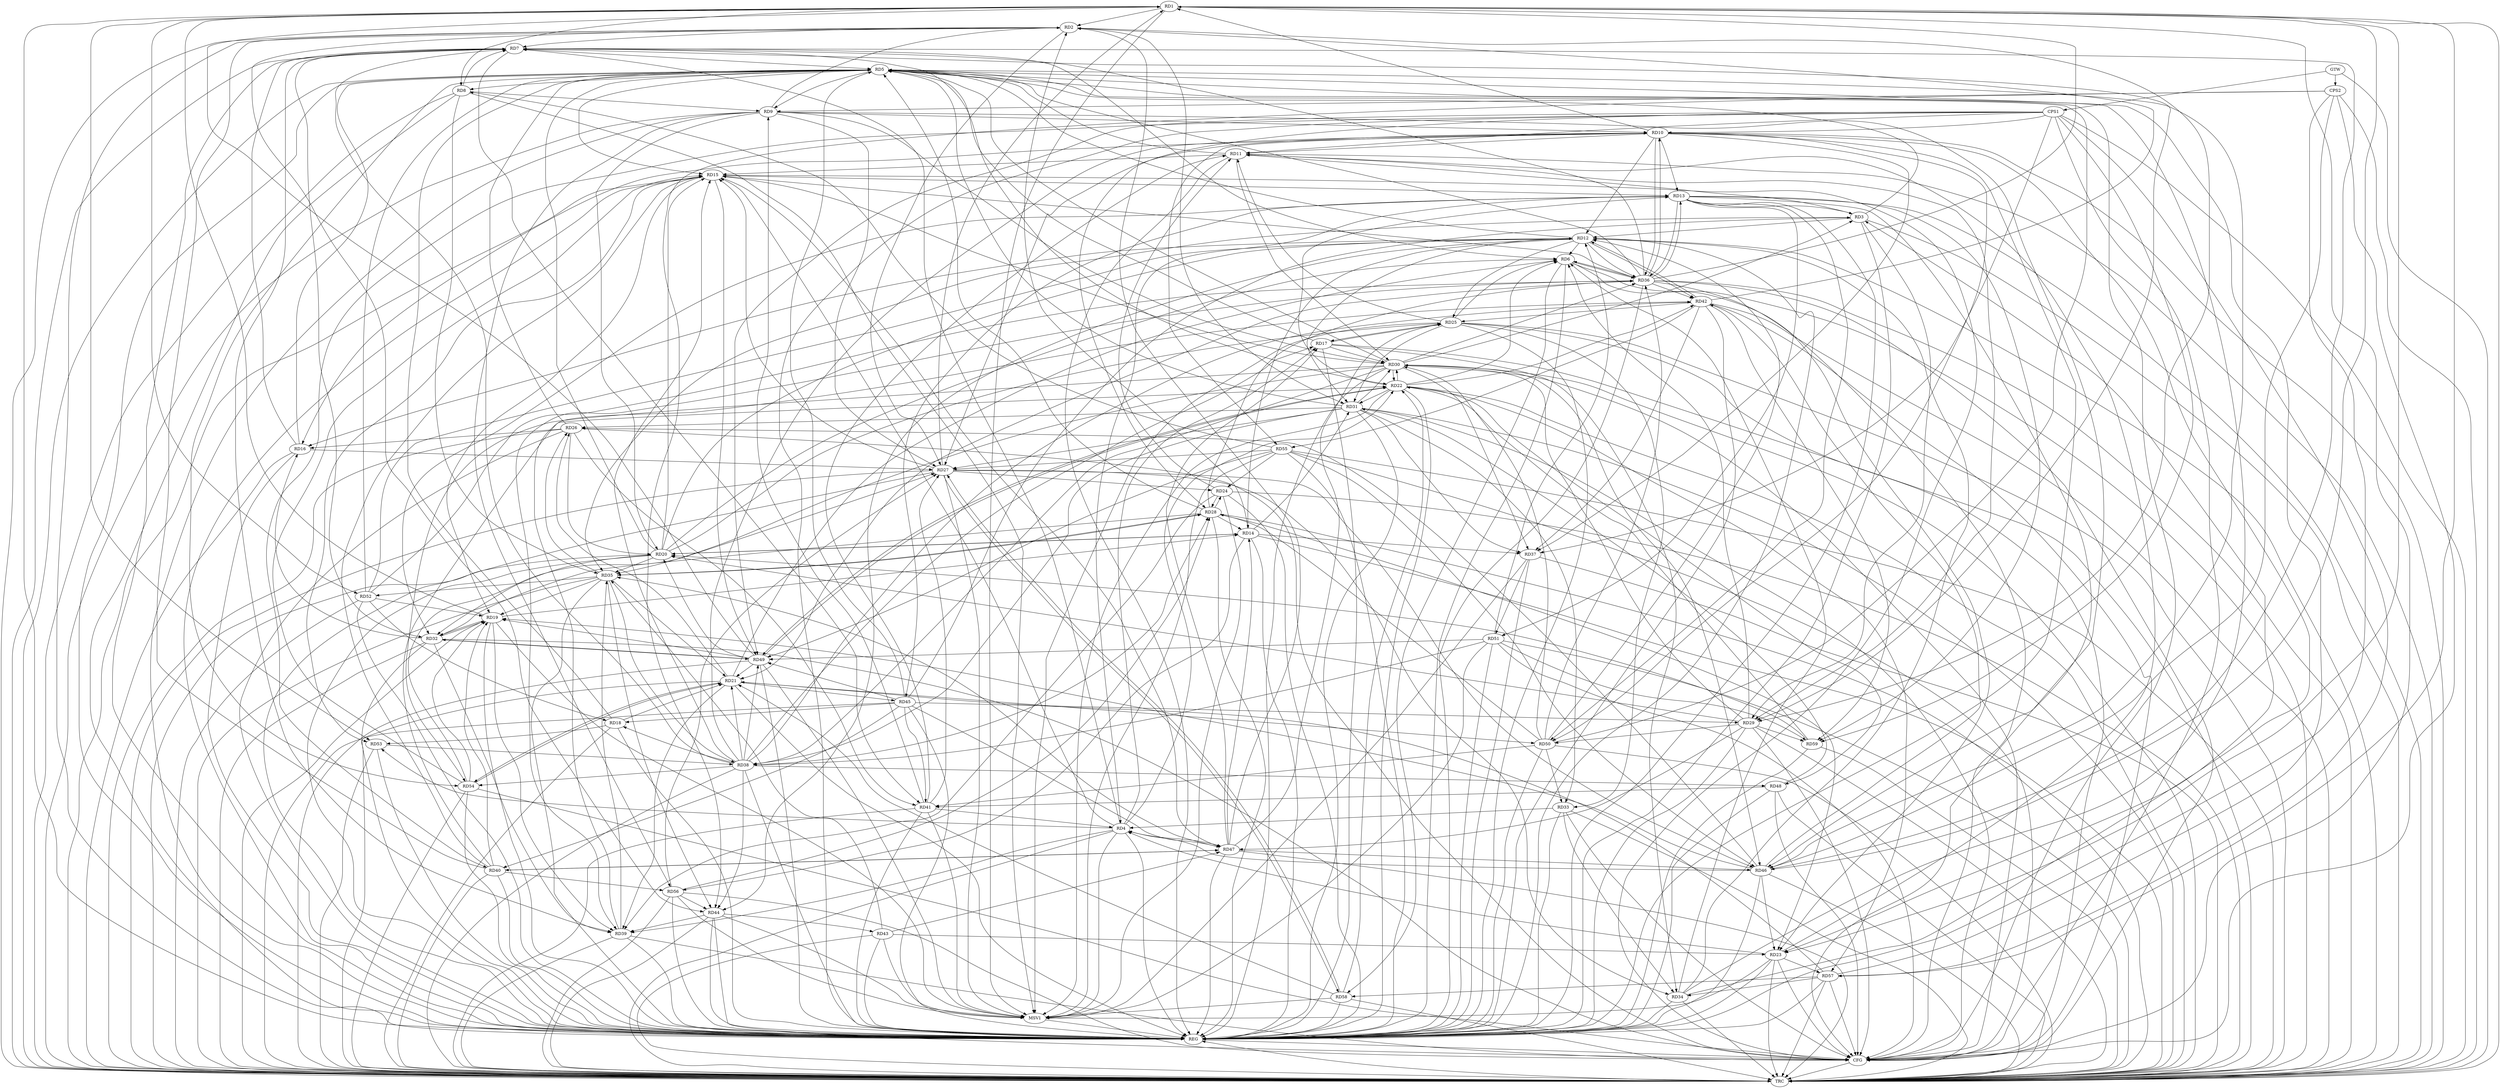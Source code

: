 strict digraph G {
  RD1 [ label="RD1" ];
  RD2 [ label="RD2" ];
  RD3 [ label="RD3" ];
  RD4 [ label="RD4" ];
  RD5 [ label="RD5" ];
  RD6 [ label="RD6" ];
  RD7 [ label="RD7" ];
  RD8 [ label="RD8" ];
  RD9 [ label="RD9" ];
  RD10 [ label="RD10" ];
  RD11 [ label="RD11" ];
  RD12 [ label="RD12" ];
  RD13 [ label="RD13" ];
  RD14 [ label="RD14" ];
  RD15 [ label="RD15" ];
  RD16 [ label="RD16" ];
  RD17 [ label="RD17" ];
  RD18 [ label="RD18" ];
  RD19 [ label="RD19" ];
  RD20 [ label="RD20" ];
  RD21 [ label="RD21" ];
  RD22 [ label="RD22" ];
  RD23 [ label="RD23" ];
  RD24 [ label="RD24" ];
  RD25 [ label="RD25" ];
  RD26 [ label="RD26" ];
  RD27 [ label="RD27" ];
  RD28 [ label="RD28" ];
  RD29 [ label="RD29" ];
  RD30 [ label="RD30" ];
  RD31 [ label="RD31" ];
  RD32 [ label="RD32" ];
  RD33 [ label="RD33" ];
  RD34 [ label="RD34" ];
  RD35 [ label="RD35" ];
  RD36 [ label="RD36" ];
  RD37 [ label="RD37" ];
  RD38 [ label="RD38" ];
  RD39 [ label="RD39" ];
  RD40 [ label="RD40" ];
  RD41 [ label="RD41" ];
  RD42 [ label="RD42" ];
  RD43 [ label="RD43" ];
  RD44 [ label="RD44" ];
  RD45 [ label="RD45" ];
  RD46 [ label="RD46" ];
  RD47 [ label="RD47" ];
  RD48 [ label="RD48" ];
  RD49 [ label="RD49" ];
  RD50 [ label="RD50" ];
  RD51 [ label="RD51" ];
  RD52 [ label="RD52" ];
  RD53 [ label="RD53" ];
  RD54 [ label="RD54" ];
  RD55 [ label="RD55" ];
  RD56 [ label="RD56" ];
  RD57 [ label="RD57" ];
  RD58 [ label="RD58" ];
  RD59 [ label="RD59" ];
  CPS1 [ label="CPS1" ];
  CPS2 [ label="CPS2" ];
  GTW [ label="GTW" ];
  REG [ label="REG" ];
  CFG [ label="CFG" ];
  TRC [ label="TRC" ];
  MSV1 [ label="MSV1" ];
  RD1 -> RD2;
  RD1 -> RD8;
  RD10 -> RD1;
  RD19 -> RD1;
  RD1 -> RD23;
  RD27 -> RD1;
  RD36 -> RD1;
  RD1 -> RD46;
  RD49 -> RD1;
  RD1 -> RD52;
  RD1 -> RD53;
  RD1 -> RD57;
  RD2 -> RD7;
  RD9 -> RD2;
  RD14 -> RD2;
  RD2 -> RD27;
  RD2 -> RD29;
  RD2 -> RD31;
  RD40 -> RD2;
  RD42 -> RD2;
  RD2 -> RD44;
  RD47 -> RD2;
  RD3 -> RD11;
  RD3 -> RD12;
  RD13 -> RD3;
  RD3 -> RD29;
  RD30 -> RD3;
  RD34 -> RD3;
  RD3 -> RD35;
  RD45 -> RD3;
  RD4 -> RD7;
  RD13 -> RD4;
  RD4 -> RD15;
  RD4 -> RD17;
  RD4 -> RD22;
  RD23 -> RD4;
  RD33 -> RD4;
  RD4 -> RD39;
  RD41 -> RD4;
  RD46 -> RD4;
  RD4 -> RD47;
  RD4 -> RD53;
  RD5 -> RD8;
  RD5 -> RD9;
  RD5 -> RD15;
  RD5 -> RD54;
  RD7 -> RD6;
  RD12 -> RD6;
  RD20 -> RD6;
  RD21 -> RD6;
  RD22 -> RD6;
  RD25 -> RD6;
  RD29 -> RD6;
  RD34 -> RD6;
  RD6 -> RD36;
  RD36 -> RD6;
  RD6 -> RD58;
  RD8 -> RD7;
  RD16 -> RD7;
  RD7 -> RD22;
  RD7 -> RD29;
  RD7 -> RD32;
  RD36 -> RD7;
  RD38 -> RD7;
  RD7 -> RD39;
  RD7 -> RD41;
  RD46 -> RD7;
  RD8 -> RD9;
  RD8 -> RD35;
  RD55 -> RD8;
  RD9 -> RD10;
  RD9 -> RD20;
  RD9 -> RD27;
  RD9 -> RD30;
  RD41 -> RD9;
  RD9 -> RD56;
  RD10 -> RD11;
  RD10 -> RD12;
  RD10 -> RD13;
  RD10 -> RD16;
  RD10 -> RD23;
  RD10 -> RD27;
  RD10 -> RD36;
  RD36 -> RD10;
  RD10 -> RD37;
  RD38 -> RD10;
  RD10 -> RD50;
  RD10 -> RD55;
  RD11 -> RD15;
  RD23 -> RD11;
  RD24 -> RD11;
  RD25 -> RD11;
  RD11 -> RD29;
  RD11 -> RD30;
  RD41 -> RD11;
  RD12 -> RD14;
  RD12 -> RD16;
  RD20 -> RD12;
  RD12 -> RD25;
  RD12 -> RD31;
  RD34 -> RD12;
  RD12 -> RD36;
  RD12 -> RD42;
  RD42 -> RD12;
  RD12 -> RD44;
  RD50 -> RD12;
  RD51 -> RD12;
  RD52 -> RD12;
  RD15 -> RD13;
  RD22 -> RD13;
  RD13 -> RD32;
  RD13 -> RD36;
  RD36 -> RD13;
  RD13 -> RD45;
  RD13 -> RD46;
  RD13 -> RD50;
  RD13 -> RD51;
  RD13 -> RD59;
  RD19 -> RD14;
  RD14 -> RD20;
  RD20 -> RD14;
  RD28 -> RD14;
  RD14 -> RD31;
  RD14 -> RD37;
  RD47 -> RD14;
  RD14 -> RD56;
  RD15 -> RD19;
  RD20 -> RD15;
  RD27 -> RD15;
  RD30 -> RD15;
  RD36 -> RD15;
  RD38 -> RD15;
  RD40 -> RD15;
  RD15 -> RD47;
  RD15 -> RD49;
  RD15 -> RD53;
  RD54 -> RD15;
  RD26 -> RD16;
  RD16 -> RD27;
  RD32 -> RD16;
  RD17 -> RD25;
  RD25 -> RD17;
  RD17 -> RD30;
  RD17 -> RD34;
  RD38 -> RD17;
  RD47 -> RD17;
  RD18 -> RD21;
  RD38 -> RD18;
  RD45 -> RD18;
  RD52 -> RD18;
  RD18 -> RD53;
  RD19 -> RD32;
  RD32 -> RD19;
  RD35 -> RD19;
  RD19 -> RD39;
  RD40 -> RD19;
  RD46 -> RD19;
  RD49 -> RD19;
  RD52 -> RD19;
  RD54 -> RD19;
  RD20 -> RD25;
  RD26 -> RD20;
  RD29 -> RD20;
  RD20 -> RD32;
  RD20 -> RD35;
  RD49 -> RD20;
  RD59 -> RD20;
  RD21 -> RD26;
  RD35 -> RD21;
  RD36 -> RD21;
  RD38 -> RD21;
  RD21 -> RD39;
  RD21 -> RD45;
  RD49 -> RD21;
  RD21 -> RD50;
  RD21 -> RD54;
  RD54 -> RD21;
  RD57 -> RD21;
  RD58 -> RD21;
  RD22 -> RD30;
  RD30 -> RD22;
  RD22 -> RD31;
  RD40 -> RD22;
  RD22 -> RD42;
  RD22 -> RD48;
  RD22 -> RD49;
  RD49 -> RD22;
  RD22 -> RD57;
  RD58 -> RD22;
  RD59 -> RD22;
  RD28 -> RD23;
  RD36 -> RD23;
  RD43 -> RD23;
  RD46 -> RD23;
  RD23 -> RD57;
  RD27 -> RD24;
  RD24 -> RD28;
  RD28 -> RD24;
  RD24 -> RD39;
  RD55 -> RD24;
  RD25 -> RD31;
  RD25 -> RD33;
  RD42 -> RD25;
  RD47 -> RD25;
  RD31 -> RD26;
  RD35 -> RD26;
  RD26 -> RD41;
  RD46 -> RD26;
  RD31 -> RD27;
  RD27 -> RD34;
  RD41 -> RD27;
  RD27 -> RD46;
  RD54 -> RD27;
  RD55 -> RD27;
  RD56 -> RD27;
  RD27 -> RD58;
  RD58 -> RD27;
  RD28 -> RD32;
  RD28 -> RD35;
  RD35 -> RD28;
  RD28 -> RD36;
  RD38 -> RD28;
  RD50 -> RD28;
  RD56 -> RD28;
  RD29 -> RD30;
  RD45 -> RD29;
  RD29 -> RD47;
  RD29 -> RD50;
  RD29 -> RD59;
  RD31 -> RD30;
  RD30 -> RD35;
  RD30 -> RD36;
  RD30 -> RD37;
  RD30 -> RD38;
  RD30 -> RD46;
  RD50 -> RD30;
  RD30 -> RD54;
  RD31 -> RD33;
  RD31 -> RD37;
  RD31 -> RD38;
  RD48 -> RD31;
  RD32 -> RD39;
  RD32 -> RD49;
  RD49 -> RD32;
  RD33 -> RD34;
  RD50 -> RD33;
  RD57 -> RD34;
  RD35 -> RD38;
  RD39 -> RD35;
  RD43 -> RD35;
  RD35 -> RD44;
  RD47 -> RD35;
  RD35 -> RD52;
  RD36 -> RD39;
  RD36 -> RD42;
  RD50 -> RD36;
  RD52 -> RD36;
  RD42 -> RD37;
  RD37 -> RD51;
  RD38 -> RD42;
  RD38 -> RD44;
  RD38 -> RD48;
  RD38 -> RD49;
  RD51 -> RD38;
  RD53 -> RD38;
  RD38 -> RD54;
  RD39 -> RD42;
  RD44 -> RD39;
  RD45 -> RD40;
  RD40 -> RD47;
  RD47 -> RD40;
  RD40 -> RD56;
  RD45 -> RD41;
  RD48 -> RD41;
  RD50 -> RD41;
  RD46 -> RD42;
  RD42 -> RD55;
  RD42 -> RD59;
  RD44 -> RD43;
  RD43 -> RD47;
  RD56 -> RD44;
  RD45 -> RD47;
  RD45 -> RD49;
  RD47 -> RD46;
  RD55 -> RD46;
  RD51 -> RD49;
  RD55 -> RD49;
  RD51 -> RD59;
  RD57 -> RD58;
  CPS1 -> RD11;
  CPS1 -> RD59;
  CPS1 -> RD28;
  CPS1 -> RD57;
  CPS1 -> RD40;
  CPS1 -> RD37;
  CPS1 -> RD49;
  CPS1 -> RD10;
  CPS2 -> RD46;
  CPS2 -> RD44;
  CPS2 -> RD9;
  GTW -> CPS1;
  GTW -> CPS2;
  RD1 -> REG;
  RD2 -> REG;
  RD3 -> REG;
  RD4 -> REG;
  RD5 -> REG;
  RD6 -> REG;
  RD7 -> REG;
  RD8 -> REG;
  RD9 -> REG;
  RD10 -> REG;
  RD11 -> REG;
  RD12 -> REG;
  RD13 -> REG;
  RD14 -> REG;
  RD15 -> REG;
  RD16 -> REG;
  RD17 -> REG;
  RD18 -> REG;
  RD19 -> REG;
  RD20 -> REG;
  RD21 -> REG;
  RD22 -> REG;
  RD23 -> REG;
  RD24 -> REG;
  RD25 -> REG;
  RD26 -> REG;
  RD27 -> REG;
  RD28 -> REG;
  RD29 -> REG;
  RD30 -> REG;
  RD31 -> REG;
  RD32 -> REG;
  RD33 -> REG;
  RD34 -> REG;
  RD35 -> REG;
  RD36 -> REG;
  RD37 -> REG;
  RD38 -> REG;
  RD39 -> REG;
  RD40 -> REG;
  RD41 -> REG;
  RD42 -> REG;
  RD43 -> REG;
  RD44 -> REG;
  RD45 -> REG;
  RD46 -> REG;
  RD47 -> REG;
  RD48 -> REG;
  RD49 -> REG;
  RD50 -> REG;
  RD51 -> REG;
  RD52 -> REG;
  RD53 -> REG;
  RD54 -> REG;
  RD55 -> REG;
  RD56 -> REG;
  RD57 -> REG;
  RD58 -> REG;
  RD59 -> REG;
  CPS1 -> REG;
  CPS2 -> REG;
  RD54 -> CFG;
  RD55 -> CFG;
  RD15 -> CFG;
  CPS1 -> CFG;
  RD39 -> CFG;
  RD51 -> CFG;
  RD30 -> CFG;
  RD9 -> CFG;
  RD26 -> CFG;
  RD36 -> CFG;
  RD29 -> CFG;
  RD25 -> CFG;
  RD5 -> CFG;
  RD23 -> CFG;
  RD42 -> CFG;
  RD31 -> CFG;
  RD56 -> CFG;
  RD1 -> CFG;
  RD57 -> CFG;
  RD33 -> CFG;
  RD44 -> CFG;
  RD6 -> CFG;
  CPS2 -> CFG;
  RD48 -> CFG;
  RD32 -> CFG;
  REG -> CFG;
  RD1 -> TRC;
  RD2 -> TRC;
  RD3 -> TRC;
  RD4 -> TRC;
  RD5 -> TRC;
  RD6 -> TRC;
  RD7 -> TRC;
  RD8 -> TRC;
  RD9 -> TRC;
  RD10 -> TRC;
  RD11 -> TRC;
  RD12 -> TRC;
  RD13 -> TRC;
  RD14 -> TRC;
  RD15 -> TRC;
  RD16 -> TRC;
  RD17 -> TRC;
  RD18 -> TRC;
  RD19 -> TRC;
  RD20 -> TRC;
  RD21 -> TRC;
  RD22 -> TRC;
  RD23 -> TRC;
  RD24 -> TRC;
  RD25 -> TRC;
  RD26 -> TRC;
  RD27 -> TRC;
  RD28 -> TRC;
  RD29 -> TRC;
  RD30 -> TRC;
  RD31 -> TRC;
  RD32 -> TRC;
  RD33 -> TRC;
  RD34 -> TRC;
  RD35 -> TRC;
  RD36 -> TRC;
  RD37 -> TRC;
  RD38 -> TRC;
  RD39 -> TRC;
  RD40 -> TRC;
  RD41 -> TRC;
  RD42 -> TRC;
  RD43 -> TRC;
  RD44 -> TRC;
  RD45 -> TRC;
  RD46 -> TRC;
  RD47 -> TRC;
  RD48 -> TRC;
  RD49 -> TRC;
  RD50 -> TRC;
  RD51 -> TRC;
  RD52 -> TRC;
  RD53 -> TRC;
  RD54 -> TRC;
  RD55 -> TRC;
  RD56 -> TRC;
  RD57 -> TRC;
  RD58 -> TRC;
  RD59 -> TRC;
  CPS1 -> TRC;
  CPS2 -> TRC;
  GTW -> TRC;
  CFG -> TRC;
  TRC -> REG;
  RD50 -> RD5;
  RD3 -> RD5;
  RD31 -> RD5;
  RD17 -> RD5;
  RD57 -> RD5;
  RD34 -> RD5;
  RD16 -> RD5;
  RD28 -> RD5;
  RD26 -> RD5;
  RD52 -> RD5;
  RD45 -> RD5;
  RD7 -> RD5;
  RD30 -> RD5;
  RD46 -> RD5;
  RD36 -> RD5;
  RD18 -> RD5;
  RD12 -> RD5;
  RD20 -> RD5;
  RD11 -> RD5;
  RD1 -> MSV1;
  RD4 -> MSV1;
  RD22 -> MSV1;
  RD23 -> MSV1;
  RD27 -> MSV1;
  RD37 -> MSV1;
  RD43 -> MSV1;
  RD51 -> MSV1;
  RD55 -> MSV1;
  RD56 -> MSV1;
  RD41 -> MSV1;
  RD8 -> MSV1;
  RD19 -> MSV1;
  RD49 -> MSV1;
  RD58 -> MSV1;
  RD25 -> MSV1;
  RD24 -> MSV1;
  RD44 -> MSV1;
  MSV1 -> REG;
}
